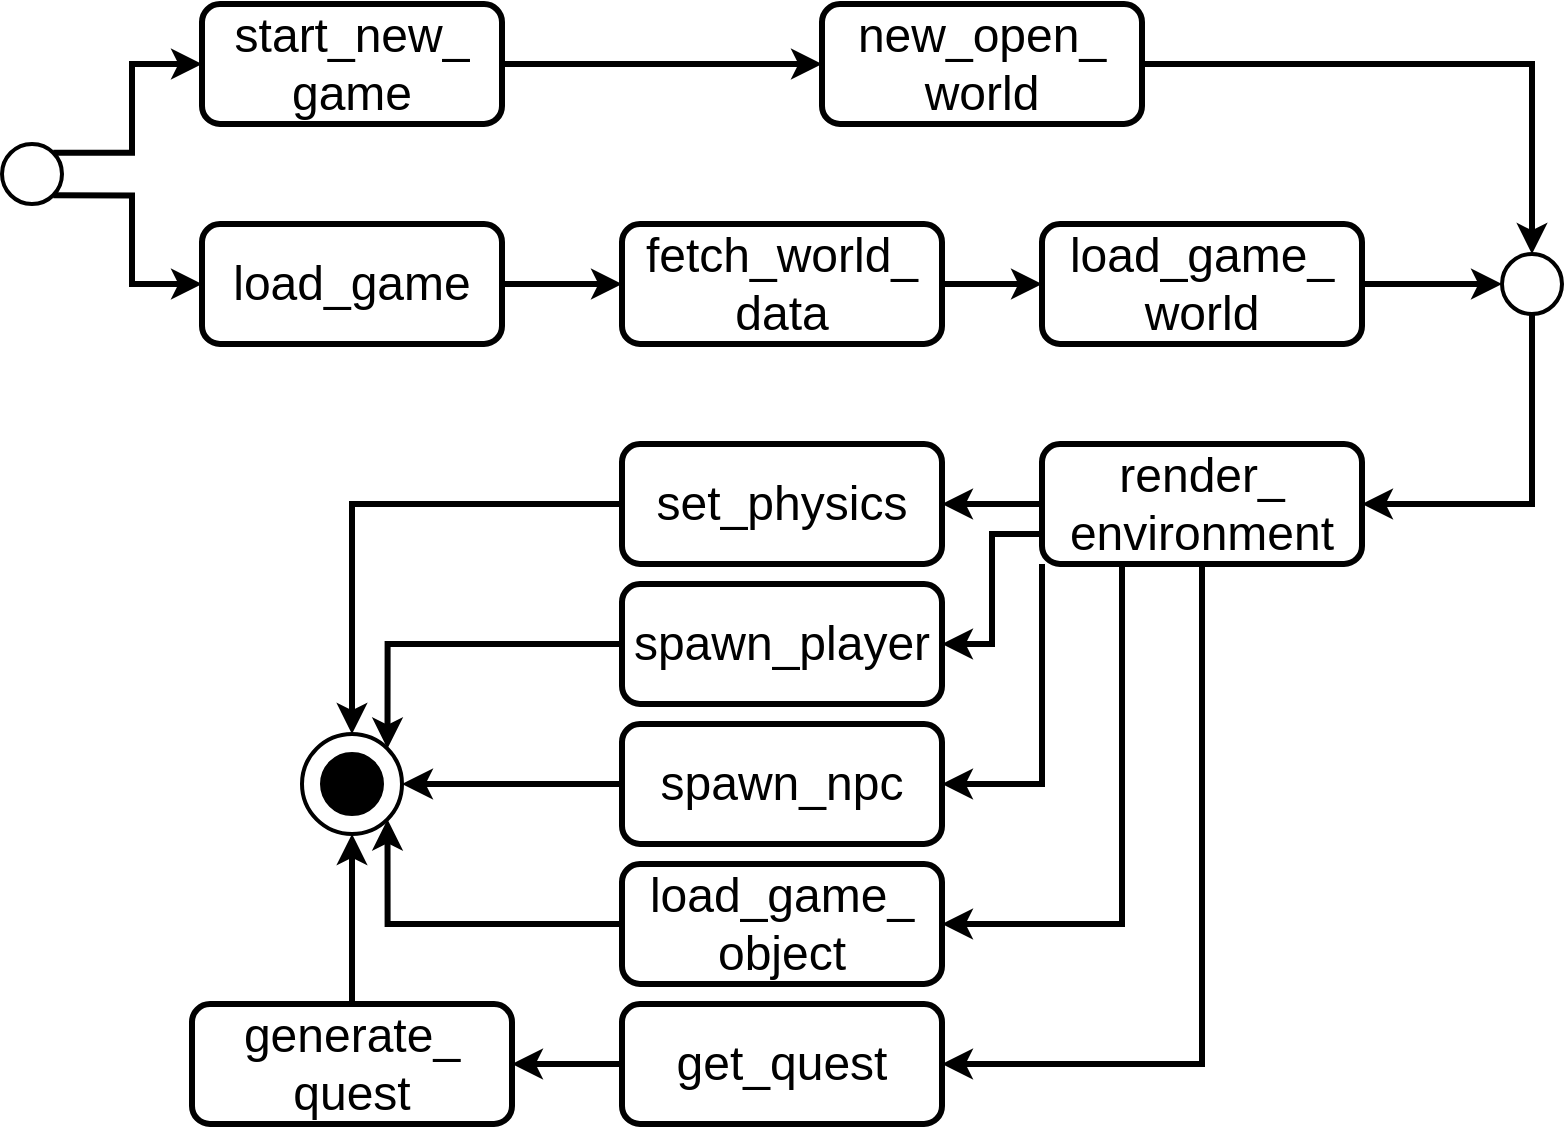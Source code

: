 <mxfile version="17.0.0" type="github">
  <diagram id="ZRN7CmYmawFdVtozykcS" name="Page-1">
    <mxGraphModel dx="1013" dy="1120" grid="1" gridSize="10" guides="1" tooltips="1" connect="1" arrows="1" fold="1" page="1" pageScale="1" pageWidth="850" pageHeight="1100" math="0" shadow="0">
      <root>
        <mxCell id="0" />
        <mxCell id="1" parent="0" />
        <mxCell id="N--YdgX6oC7Mbpfn2w94-1" style="edgeStyle=orthogonalEdgeStyle;rounded=0;orthogonalLoop=1;jettySize=auto;html=1;exitX=0.855;exitY=0.145;exitDx=0;exitDy=0;exitPerimeter=0;entryX=0;entryY=0.5;entryDx=0;entryDy=0;fontSize=24;strokeWidth=3;" edge="1" parent="1" source="N--YdgX6oC7Mbpfn2w94-3" target="N--YdgX6oC7Mbpfn2w94-7">
          <mxGeometry relative="1" as="geometry" />
        </mxCell>
        <mxCell id="N--YdgX6oC7Mbpfn2w94-2" style="edgeStyle=orthogonalEdgeStyle;rounded=0;orthogonalLoop=1;jettySize=auto;html=1;exitX=0.855;exitY=0.855;exitDx=0;exitDy=0;exitPerimeter=0;entryX=0;entryY=0.5;entryDx=0;entryDy=0;fontSize=24;strokeWidth=3;" edge="1" parent="1" source="N--YdgX6oC7Mbpfn2w94-3" target="N--YdgX6oC7Mbpfn2w94-9">
          <mxGeometry relative="1" as="geometry" />
        </mxCell>
        <mxCell id="N--YdgX6oC7Mbpfn2w94-3" value="" style="strokeWidth=2;html=1;shape=mxgraph.flowchart.start_2;whiteSpace=wrap;" vertex="1" parent="1">
          <mxGeometry x="30" y="80" width="30" height="30" as="geometry" />
        </mxCell>
        <mxCell id="N--YdgX6oC7Mbpfn2w94-4" value="" style="strokeWidth=2;html=1;shape=mxgraph.flowchart.start_2;whiteSpace=wrap;" vertex="1" parent="1">
          <mxGeometry x="180" y="375" width="50" height="50" as="geometry" />
        </mxCell>
        <mxCell id="N--YdgX6oC7Mbpfn2w94-5" value="" style="strokeWidth=2;html=1;shape=mxgraph.flowchart.start_2;whiteSpace=wrap;fillColor=#000000;" vertex="1" parent="1">
          <mxGeometry x="190" y="385" width="30" height="30" as="geometry" />
        </mxCell>
        <mxCell id="N--YdgX6oC7Mbpfn2w94-6" style="edgeStyle=orthogonalEdgeStyle;rounded=0;orthogonalLoop=1;jettySize=auto;html=1;exitX=1;exitY=0.5;exitDx=0;exitDy=0;entryX=0;entryY=0.5;entryDx=0;entryDy=0;fontSize=24;strokeWidth=3;" edge="1" parent="1" source="N--YdgX6oC7Mbpfn2w94-7" target="N--YdgX6oC7Mbpfn2w94-11">
          <mxGeometry relative="1" as="geometry" />
        </mxCell>
        <mxCell id="N--YdgX6oC7Mbpfn2w94-7" value="&lt;div&gt;&lt;font size=&quot;3&quot;&gt;&lt;font style=&quot;font-size: 24px&quot;&gt;start_new_&lt;/font&gt;&lt;/font&gt;&lt;/div&gt;&lt;div&gt;&lt;font size=&quot;3&quot;&gt;&lt;font style=&quot;font-size: 24px&quot;&gt;game&lt;br&gt;&lt;/font&gt;&lt;/font&gt;&lt;/div&gt;" style="rounded=1;whiteSpace=wrap;html=1;fillColor=#FFFFFF;strokeWidth=3;" vertex="1" parent="1">
          <mxGeometry x="130" y="10" width="150" height="60" as="geometry" />
        </mxCell>
        <mxCell id="N--YdgX6oC7Mbpfn2w94-8" style="edgeStyle=orthogonalEdgeStyle;rounded=0;orthogonalLoop=1;jettySize=auto;html=1;exitX=1;exitY=0.5;exitDx=0;exitDy=0;entryX=0;entryY=0.5;entryDx=0;entryDy=0;fontSize=24;strokeWidth=3;" edge="1" parent="1" source="N--YdgX6oC7Mbpfn2w94-9" target="N--YdgX6oC7Mbpfn2w94-13">
          <mxGeometry relative="1" as="geometry" />
        </mxCell>
        <mxCell id="N--YdgX6oC7Mbpfn2w94-9" value="&lt;font size=&quot;3&quot;&gt;&lt;font style=&quot;font-size: 24px&quot;&gt;load_game&lt;/font&gt;&lt;/font&gt;" style="rounded=1;whiteSpace=wrap;html=1;fillColor=#FFFFFF;strokeWidth=3;" vertex="1" parent="1">
          <mxGeometry x="130" y="120" width="150" height="60" as="geometry" />
        </mxCell>
        <mxCell id="N--YdgX6oC7Mbpfn2w94-18" style="edgeStyle=orthogonalEdgeStyle;rounded=0;orthogonalLoop=1;jettySize=auto;html=1;exitX=1;exitY=0.5;exitDx=0;exitDy=0;entryX=0.5;entryY=0;entryDx=0;entryDy=0;entryPerimeter=0;strokeWidth=3;" edge="1" parent="1" source="N--YdgX6oC7Mbpfn2w94-11" target="N--YdgX6oC7Mbpfn2w94-16">
          <mxGeometry relative="1" as="geometry" />
        </mxCell>
        <mxCell id="N--YdgX6oC7Mbpfn2w94-11" value="&lt;div&gt;&lt;font size=&quot;3&quot;&gt;&lt;font style=&quot;font-size: 24px&quot;&gt;new_open_&lt;/font&gt;&lt;/font&gt;&lt;/div&gt;&lt;div&gt;&lt;font size=&quot;3&quot;&gt;&lt;font style=&quot;font-size: 24px&quot;&gt;world&lt;br&gt;&lt;/font&gt;&lt;/font&gt;&lt;/div&gt;" style="rounded=1;whiteSpace=wrap;html=1;fillColor=#FFFFFF;strokeWidth=3;" vertex="1" parent="1">
          <mxGeometry x="440" y="10" width="160" height="60" as="geometry" />
        </mxCell>
        <mxCell id="N--YdgX6oC7Mbpfn2w94-15" style="edgeStyle=orthogonalEdgeStyle;rounded=0;orthogonalLoop=1;jettySize=auto;html=1;exitX=1;exitY=0.5;exitDx=0;exitDy=0;entryX=0;entryY=0.5;entryDx=0;entryDy=0;strokeWidth=3;" edge="1" parent="1" source="N--YdgX6oC7Mbpfn2w94-13" target="N--YdgX6oC7Mbpfn2w94-14">
          <mxGeometry relative="1" as="geometry" />
        </mxCell>
        <mxCell id="N--YdgX6oC7Mbpfn2w94-13" value="&lt;div&gt;&lt;font size=&quot;3&quot;&gt;&lt;font style=&quot;font-size: 24px&quot;&gt;fetch_world_&lt;/font&gt;&lt;/font&gt;&lt;/div&gt;&lt;div&gt;&lt;font size=&quot;3&quot;&gt;&lt;font style=&quot;font-size: 24px&quot;&gt;data&lt;/font&gt;&lt;/font&gt;&lt;/div&gt;" style="rounded=1;whiteSpace=wrap;html=1;fillColor=#FFFFFF;strokeWidth=3;" vertex="1" parent="1">
          <mxGeometry x="340" y="120" width="160" height="60" as="geometry" />
        </mxCell>
        <mxCell id="N--YdgX6oC7Mbpfn2w94-17" style="edgeStyle=orthogonalEdgeStyle;rounded=0;orthogonalLoop=1;jettySize=auto;html=1;exitX=1;exitY=0.5;exitDx=0;exitDy=0;entryX=0;entryY=0.5;entryDx=0;entryDy=0;entryPerimeter=0;strokeWidth=3;" edge="1" parent="1" source="N--YdgX6oC7Mbpfn2w94-14" target="N--YdgX6oC7Mbpfn2w94-16">
          <mxGeometry relative="1" as="geometry" />
        </mxCell>
        <mxCell id="N--YdgX6oC7Mbpfn2w94-14" value="&lt;div&gt;&lt;font size=&quot;3&quot;&gt;&lt;font style=&quot;font-size: 24px&quot;&gt;load_game_&lt;/font&gt;&lt;/font&gt;&lt;/div&gt;&lt;div&gt;&lt;font size=&quot;3&quot;&gt;&lt;font style=&quot;font-size: 24px&quot;&gt;world&lt;/font&gt;&lt;/font&gt;&lt;/div&gt;" style="rounded=1;whiteSpace=wrap;html=1;fillColor=#FFFFFF;strokeWidth=3;" vertex="1" parent="1">
          <mxGeometry x="550" y="120" width="160" height="60" as="geometry" />
        </mxCell>
        <mxCell id="N--YdgX6oC7Mbpfn2w94-20" style="edgeStyle=orthogonalEdgeStyle;rounded=0;orthogonalLoop=1;jettySize=auto;html=1;exitX=0.5;exitY=1;exitDx=0;exitDy=0;exitPerimeter=0;entryX=1;entryY=0.5;entryDx=0;entryDy=0;strokeWidth=3;" edge="1" parent="1" source="N--YdgX6oC7Mbpfn2w94-16" target="N--YdgX6oC7Mbpfn2w94-19">
          <mxGeometry relative="1" as="geometry" />
        </mxCell>
        <mxCell id="N--YdgX6oC7Mbpfn2w94-16" value="" style="strokeWidth=2;html=1;shape=mxgraph.flowchart.start_2;whiteSpace=wrap;" vertex="1" parent="1">
          <mxGeometry x="780" y="135" width="30" height="30" as="geometry" />
        </mxCell>
        <mxCell id="N--YdgX6oC7Mbpfn2w94-22" style="edgeStyle=orthogonalEdgeStyle;rounded=0;orthogonalLoop=1;jettySize=auto;html=1;exitX=0;exitY=0.5;exitDx=0;exitDy=0;entryX=1;entryY=0.5;entryDx=0;entryDy=0;strokeWidth=3;" edge="1" parent="1" source="N--YdgX6oC7Mbpfn2w94-19" target="N--YdgX6oC7Mbpfn2w94-21">
          <mxGeometry relative="1" as="geometry" />
        </mxCell>
        <mxCell id="N--YdgX6oC7Mbpfn2w94-27" style="edgeStyle=orthogonalEdgeStyle;rounded=0;orthogonalLoop=1;jettySize=auto;html=1;exitX=0;exitY=0.75;exitDx=0;exitDy=0;entryX=1;entryY=0.5;entryDx=0;entryDy=0;strokeWidth=3;" edge="1" parent="1" source="N--YdgX6oC7Mbpfn2w94-19" target="N--YdgX6oC7Mbpfn2w94-23">
          <mxGeometry relative="1" as="geometry" />
        </mxCell>
        <mxCell id="N--YdgX6oC7Mbpfn2w94-28" style="edgeStyle=orthogonalEdgeStyle;rounded=0;orthogonalLoop=1;jettySize=auto;html=1;exitX=0;exitY=1;exitDx=0;exitDy=0;entryX=1;entryY=0.5;entryDx=0;entryDy=0;strokeWidth=3;" edge="1" parent="1" source="N--YdgX6oC7Mbpfn2w94-19" target="N--YdgX6oC7Mbpfn2w94-24">
          <mxGeometry relative="1" as="geometry" />
        </mxCell>
        <mxCell id="N--YdgX6oC7Mbpfn2w94-29" style="edgeStyle=orthogonalEdgeStyle;rounded=0;orthogonalLoop=1;jettySize=auto;html=1;exitX=0.25;exitY=1;exitDx=0;exitDy=0;entryX=1;entryY=0.5;entryDx=0;entryDy=0;strokeWidth=3;" edge="1" parent="1" source="N--YdgX6oC7Mbpfn2w94-19" target="N--YdgX6oC7Mbpfn2w94-25">
          <mxGeometry relative="1" as="geometry" />
        </mxCell>
        <mxCell id="N--YdgX6oC7Mbpfn2w94-30" style="edgeStyle=orthogonalEdgeStyle;rounded=0;orthogonalLoop=1;jettySize=auto;html=1;exitX=0.5;exitY=1;exitDx=0;exitDy=0;entryX=1;entryY=0.5;entryDx=0;entryDy=0;strokeWidth=3;" edge="1" parent="1" source="N--YdgX6oC7Mbpfn2w94-19" target="N--YdgX6oC7Mbpfn2w94-26">
          <mxGeometry relative="1" as="geometry" />
        </mxCell>
        <mxCell id="N--YdgX6oC7Mbpfn2w94-19" value="&lt;div&gt;&lt;font size=&quot;3&quot;&gt;&lt;font style=&quot;font-size: 24px&quot;&gt;render_&lt;/font&gt;&lt;/font&gt;&lt;/div&gt;&lt;div&gt;&lt;font size=&quot;3&quot;&gt;&lt;font style=&quot;font-size: 24px&quot;&gt;environment&lt;/font&gt;&lt;/font&gt;&lt;/div&gt;" style="rounded=1;whiteSpace=wrap;html=1;fillColor=#FFFFFF;strokeWidth=3;" vertex="1" parent="1">
          <mxGeometry x="550" y="230" width="160" height="60" as="geometry" />
        </mxCell>
        <mxCell id="N--YdgX6oC7Mbpfn2w94-34" style="edgeStyle=orthogonalEdgeStyle;rounded=0;orthogonalLoop=1;jettySize=auto;html=1;entryX=0.5;entryY=0;entryDx=0;entryDy=0;entryPerimeter=0;strokeWidth=3;" edge="1" parent="1" source="N--YdgX6oC7Mbpfn2w94-21" target="N--YdgX6oC7Mbpfn2w94-4">
          <mxGeometry relative="1" as="geometry" />
        </mxCell>
        <mxCell id="N--YdgX6oC7Mbpfn2w94-21" value="&lt;div&gt;&lt;font size=&quot;3&quot;&gt;&lt;font style=&quot;font-size: 24px&quot;&gt;set_physics&lt;/font&gt;&lt;/font&gt;&lt;/div&gt;" style="rounded=1;whiteSpace=wrap;html=1;fillColor=#FFFFFF;strokeWidth=3;" vertex="1" parent="1">
          <mxGeometry x="340" y="230" width="160" height="60" as="geometry" />
        </mxCell>
        <mxCell id="N--YdgX6oC7Mbpfn2w94-35" style="edgeStyle=orthogonalEdgeStyle;rounded=0;orthogonalLoop=1;jettySize=auto;html=1;entryX=0.855;entryY=0.145;entryDx=0;entryDy=0;entryPerimeter=0;strokeWidth=3;" edge="1" parent="1" source="N--YdgX6oC7Mbpfn2w94-23" target="N--YdgX6oC7Mbpfn2w94-4">
          <mxGeometry relative="1" as="geometry" />
        </mxCell>
        <mxCell id="N--YdgX6oC7Mbpfn2w94-23" value="&lt;div&gt;&lt;font size=&quot;3&quot;&gt;&lt;font style=&quot;font-size: 24px&quot;&gt;spawn_player&lt;/font&gt;&lt;/font&gt;&lt;/div&gt;" style="rounded=1;whiteSpace=wrap;html=1;fillColor=#FFFFFF;strokeWidth=3;" vertex="1" parent="1">
          <mxGeometry x="340" y="300" width="160" height="60" as="geometry" />
        </mxCell>
        <mxCell id="N--YdgX6oC7Mbpfn2w94-36" style="edgeStyle=orthogonalEdgeStyle;rounded=0;orthogonalLoop=1;jettySize=auto;html=1;exitX=0;exitY=0.5;exitDx=0;exitDy=0;entryX=1;entryY=0.5;entryDx=0;entryDy=0;entryPerimeter=0;strokeWidth=3;" edge="1" parent="1" source="N--YdgX6oC7Mbpfn2w94-24" target="N--YdgX6oC7Mbpfn2w94-4">
          <mxGeometry relative="1" as="geometry" />
        </mxCell>
        <mxCell id="N--YdgX6oC7Mbpfn2w94-24" value="&lt;div&gt;&lt;font size=&quot;3&quot;&gt;&lt;font style=&quot;font-size: 24px&quot;&gt;spawn_npc&lt;/font&gt;&lt;/font&gt;&lt;/div&gt;" style="rounded=1;whiteSpace=wrap;html=1;fillColor=#FFFFFF;strokeWidth=3;" vertex="1" parent="1">
          <mxGeometry x="340" y="370" width="160" height="60" as="geometry" />
        </mxCell>
        <mxCell id="N--YdgX6oC7Mbpfn2w94-37" style="edgeStyle=orthogonalEdgeStyle;rounded=0;orthogonalLoop=1;jettySize=auto;html=1;exitX=0;exitY=0.5;exitDx=0;exitDy=0;entryX=0.855;entryY=0.855;entryDx=0;entryDy=0;entryPerimeter=0;strokeWidth=3;" edge="1" parent="1" source="N--YdgX6oC7Mbpfn2w94-25" target="N--YdgX6oC7Mbpfn2w94-4">
          <mxGeometry relative="1" as="geometry" />
        </mxCell>
        <mxCell id="N--YdgX6oC7Mbpfn2w94-25" value="&lt;div&gt;&lt;font size=&quot;3&quot;&gt;&lt;font style=&quot;font-size: 24px&quot;&gt;load_game_&lt;/font&gt;&lt;/font&gt;&lt;/div&gt;&lt;div&gt;&lt;font size=&quot;3&quot;&gt;&lt;font style=&quot;font-size: 24px&quot;&gt;object&lt;br&gt;&lt;/font&gt;&lt;/font&gt;&lt;/div&gt;" style="rounded=1;whiteSpace=wrap;html=1;fillColor=#FFFFFF;strokeWidth=3;" vertex="1" parent="1">
          <mxGeometry x="340" y="440" width="160" height="60" as="geometry" />
        </mxCell>
        <mxCell id="N--YdgX6oC7Mbpfn2w94-32" style="edgeStyle=orthogonalEdgeStyle;rounded=0;orthogonalLoop=1;jettySize=auto;html=1;exitX=0;exitY=0.5;exitDx=0;exitDy=0;entryX=1;entryY=0.5;entryDx=0;entryDy=0;strokeWidth=3;" edge="1" parent="1" source="N--YdgX6oC7Mbpfn2w94-26" target="N--YdgX6oC7Mbpfn2w94-31">
          <mxGeometry relative="1" as="geometry" />
        </mxCell>
        <mxCell id="N--YdgX6oC7Mbpfn2w94-26" value="&lt;font size=&quot;3&quot;&gt;&lt;font style=&quot;font-size: 24px&quot;&gt;get_quest&lt;/font&gt;&lt;/font&gt;" style="rounded=1;whiteSpace=wrap;html=1;fillColor=#FFFFFF;strokeWidth=3;" vertex="1" parent="1">
          <mxGeometry x="340" y="510" width="160" height="60" as="geometry" />
        </mxCell>
        <mxCell id="N--YdgX6oC7Mbpfn2w94-38" style="edgeStyle=orthogonalEdgeStyle;rounded=0;orthogonalLoop=1;jettySize=auto;html=1;exitX=0.5;exitY=0;exitDx=0;exitDy=0;entryX=0.5;entryY=1;entryDx=0;entryDy=0;entryPerimeter=0;strokeWidth=3;" edge="1" parent="1" source="N--YdgX6oC7Mbpfn2w94-31" target="N--YdgX6oC7Mbpfn2w94-4">
          <mxGeometry relative="1" as="geometry" />
        </mxCell>
        <mxCell id="N--YdgX6oC7Mbpfn2w94-31" value="&lt;div&gt;&lt;font size=&quot;3&quot;&gt;&lt;font style=&quot;font-size: 24px&quot;&gt;generate_&lt;/font&gt;&lt;/font&gt;&lt;/div&gt;&lt;div&gt;&lt;font size=&quot;3&quot;&gt;&lt;font style=&quot;font-size: 24px&quot;&gt;quest&lt;/font&gt;&lt;/font&gt;&lt;/div&gt;" style="rounded=1;whiteSpace=wrap;html=1;fillColor=#FFFFFF;strokeWidth=3;" vertex="1" parent="1">
          <mxGeometry x="125" y="510" width="160" height="60" as="geometry" />
        </mxCell>
      </root>
    </mxGraphModel>
  </diagram>
</mxfile>

